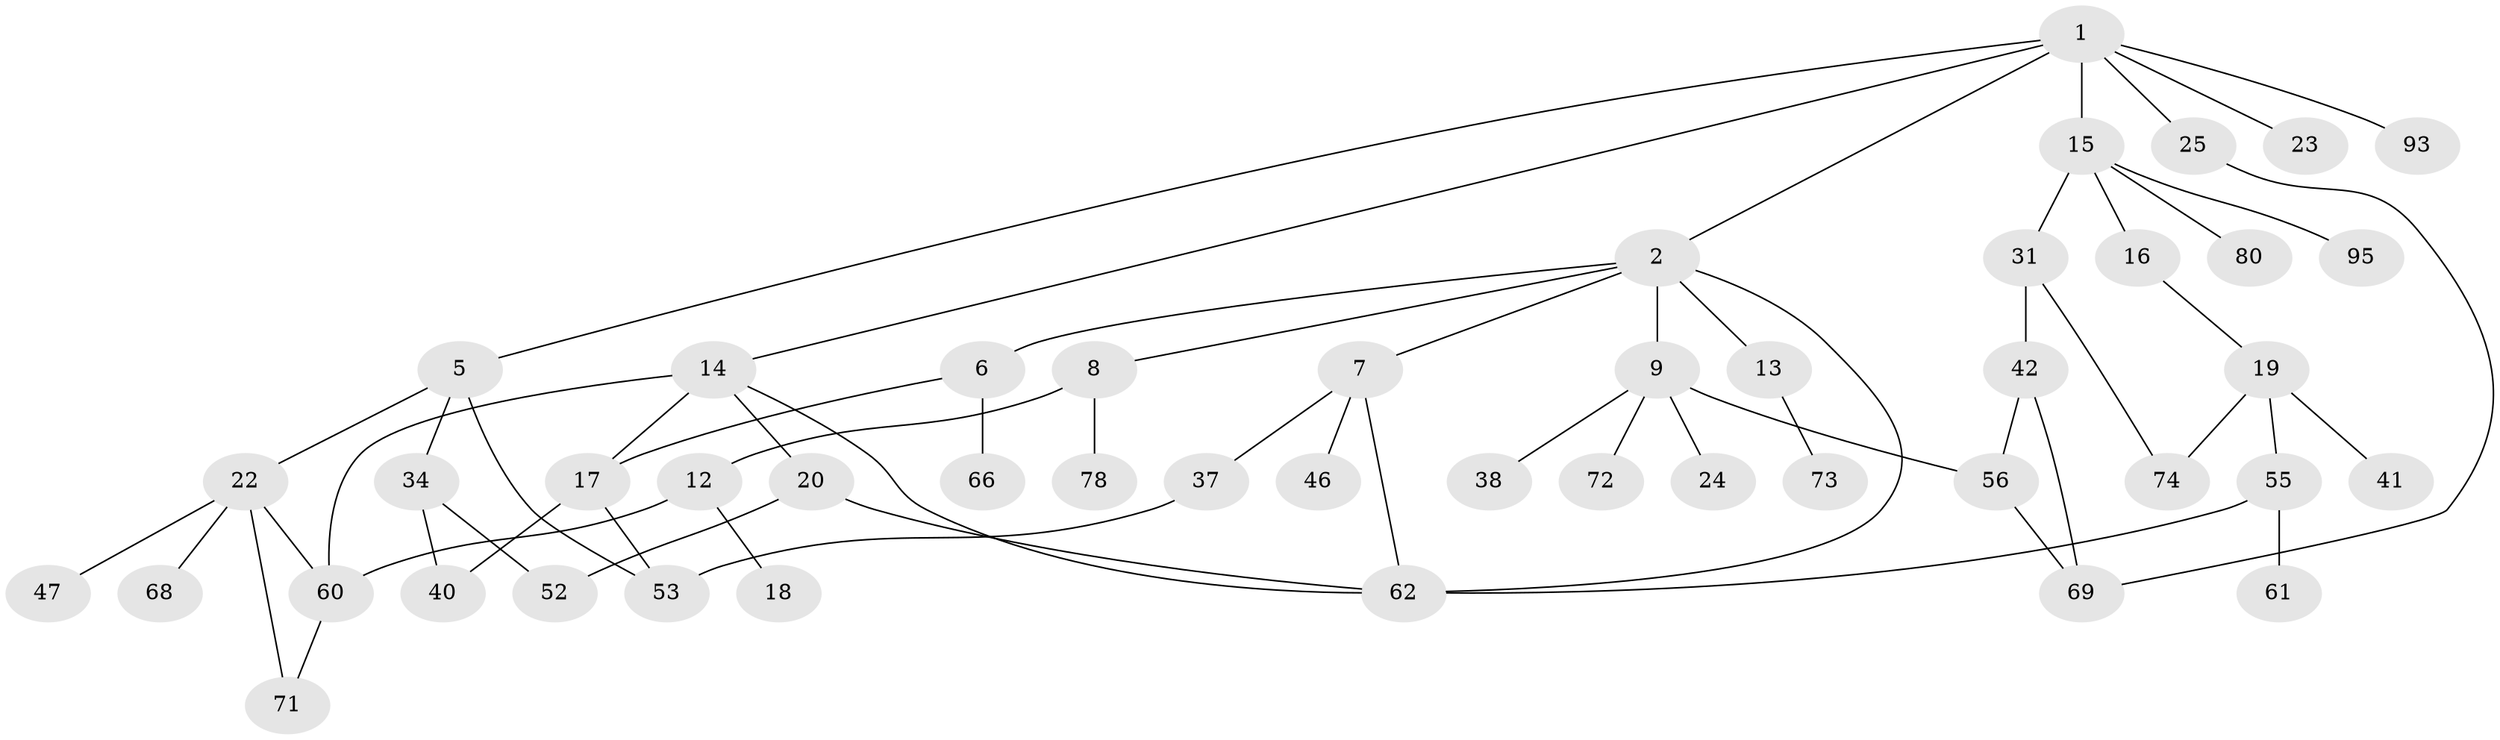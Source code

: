 // original degree distribution, {3: 0.2, 5: 0.12631578947368421, 4: 0.06315789473684211, 2: 0.24210526315789474, 1: 0.3684210526315789}
// Generated by graph-tools (version 1.1) at 2025/13/03/09/25 04:13:21]
// undirected, 47 vertices, 62 edges
graph export_dot {
graph [start="1"]
  node [color=gray90,style=filled];
  1 [super="+4+11"];
  2 [super="+3"];
  5 [super="+58"];
  6;
  7 [super="+88"];
  8;
  9 [super="+10+30+21+29"];
  12;
  13 [super="+59+83"];
  14 [super="+32+33"];
  15;
  16;
  17 [super="+49"];
  18 [super="+36"];
  19 [super="+28"];
  20;
  22 [super="+27+87+43"];
  23;
  24 [super="+51"];
  25 [super="+50"];
  31;
  34 [super="+86+81+57"];
  37;
  38;
  40;
  41;
  42 [super="+67+45"];
  46;
  47 [super="+94"];
  52;
  53 [super="+91"];
  55;
  56 [super="+65"];
  60 [super="+89+77"];
  61;
  62;
  66 [super="+75"];
  68;
  69 [super="+76"];
  71;
  72;
  73;
  74 [super="+82+92"];
  78;
  80;
  93;
  95;
  1 -- 2;
  1 -- 5;
  1 -- 93;
  1 -- 14;
  1 -- 15;
  1 -- 25;
  1 -- 23;
  2 -- 8;
  2 -- 13;
  2 -- 62;
  2 -- 9;
  2 -- 6;
  2 -- 7;
  5 -- 22;
  5 -- 34;
  5 -- 53;
  6 -- 17;
  6 -- 66;
  7 -- 37;
  7 -- 46;
  7 -- 62;
  8 -- 12;
  8 -- 78;
  9 -- 24;
  9 -- 38;
  9 -- 56;
  9 -- 72;
  12 -- 18;
  12 -- 60;
  13 -- 73;
  14 -- 20;
  14 -- 60 [weight=2];
  14 -- 62;
  14 -- 17;
  15 -- 16;
  15 -- 31;
  15 -- 80;
  15 -- 95;
  16 -- 19;
  17 -- 40;
  17 -- 53;
  19 -- 55;
  19 -- 41;
  19 -- 74;
  20 -- 52;
  20 -- 62;
  22 -- 68;
  22 -- 60;
  22 -- 47;
  22 -- 71;
  25 -- 69;
  31 -- 42;
  31 -- 74;
  34 -- 40;
  34 -- 52;
  37 -- 53;
  42 -- 69;
  42 -- 56;
  55 -- 61;
  55 -- 62;
  56 -- 69;
  60 -- 71;
}
